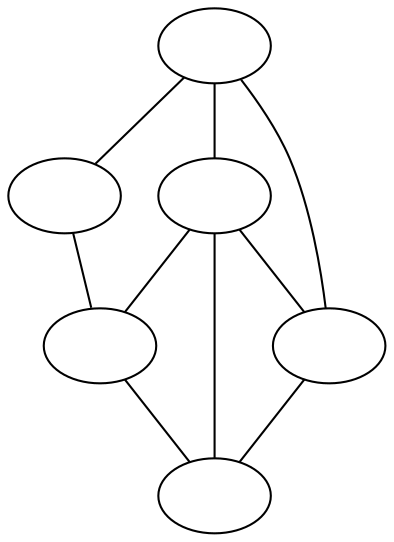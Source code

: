digraph {
    a [label=""]
    b [label=""]
    c [label=""]
    d [label=""]
    e [label=""]
    f [label=""]

    a -> b -> c -> d [arrowhead=none]
    a -> e -> c [arrowhead=none]
    e -> d [arrowhead=none]
    e -> f -> d [arrowhead=none]
    a -> f [arrowhead=none]
}
